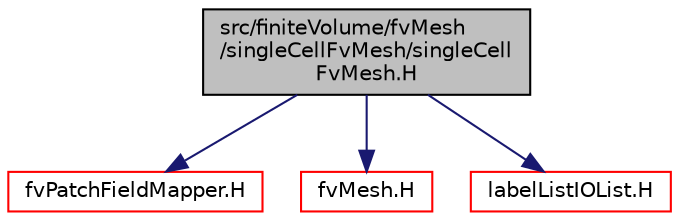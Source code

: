digraph "src/finiteVolume/fvMesh/singleCellFvMesh/singleCellFvMesh.H"
{
  bgcolor="transparent";
  edge [fontname="Helvetica",fontsize="10",labelfontname="Helvetica",labelfontsize="10"];
  node [fontname="Helvetica",fontsize="10",shape=record];
  Node1 [label="src/finiteVolume/fvMesh\l/singleCellFvMesh/singleCell\lFvMesh.H",height=0.2,width=0.4,color="black", fillcolor="grey75", style="filled", fontcolor="black"];
  Node1 -> Node2 [color="midnightblue",fontsize="10",style="solid",fontname="Helvetica"];
  Node2 [label="fvPatchFieldMapper.H",height=0.2,width=0.4,color="red",URL="$a05676.html"];
  Node1 -> Node3 [color="midnightblue",fontsize="10",style="solid",fontname="Helvetica"];
  Node3 [label="fvMesh.H",height=0.2,width=0.4,color="red",URL="$a06034.html"];
  Node1 -> Node4 [color="midnightblue",fontsize="10",style="solid",fontname="Helvetica"];
  Node4 [label="labelListIOList.H",height=0.2,width=0.4,color="red",URL="$a09056.html"];
}

